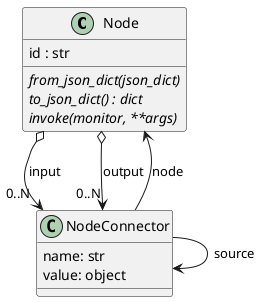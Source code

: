 @startuml


class Node {
    id : str
    {abstract} from_json_dict(json_dict)
    {abstract} to_json_dict() : dict
    {abstract} invoke(monitor, **args)
}

class NodeConnector {
    name: str
    value: object
}

Node o--> "0..N" NodeConnector : input
Node o--> "0..N" NodeConnector : output
NodeConnector --> Node : node
NodeConnector --> NodeConnector : source

@enduml
